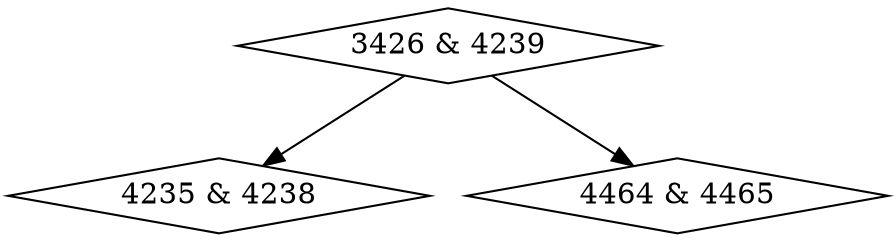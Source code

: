 digraph {
0 [label = "3426 & 4239", shape = diamond];
1 [label = "4235 & 4238", shape = diamond];
2 [label = "4464 & 4465", shape = diamond];
0->1;
0->2;
}
